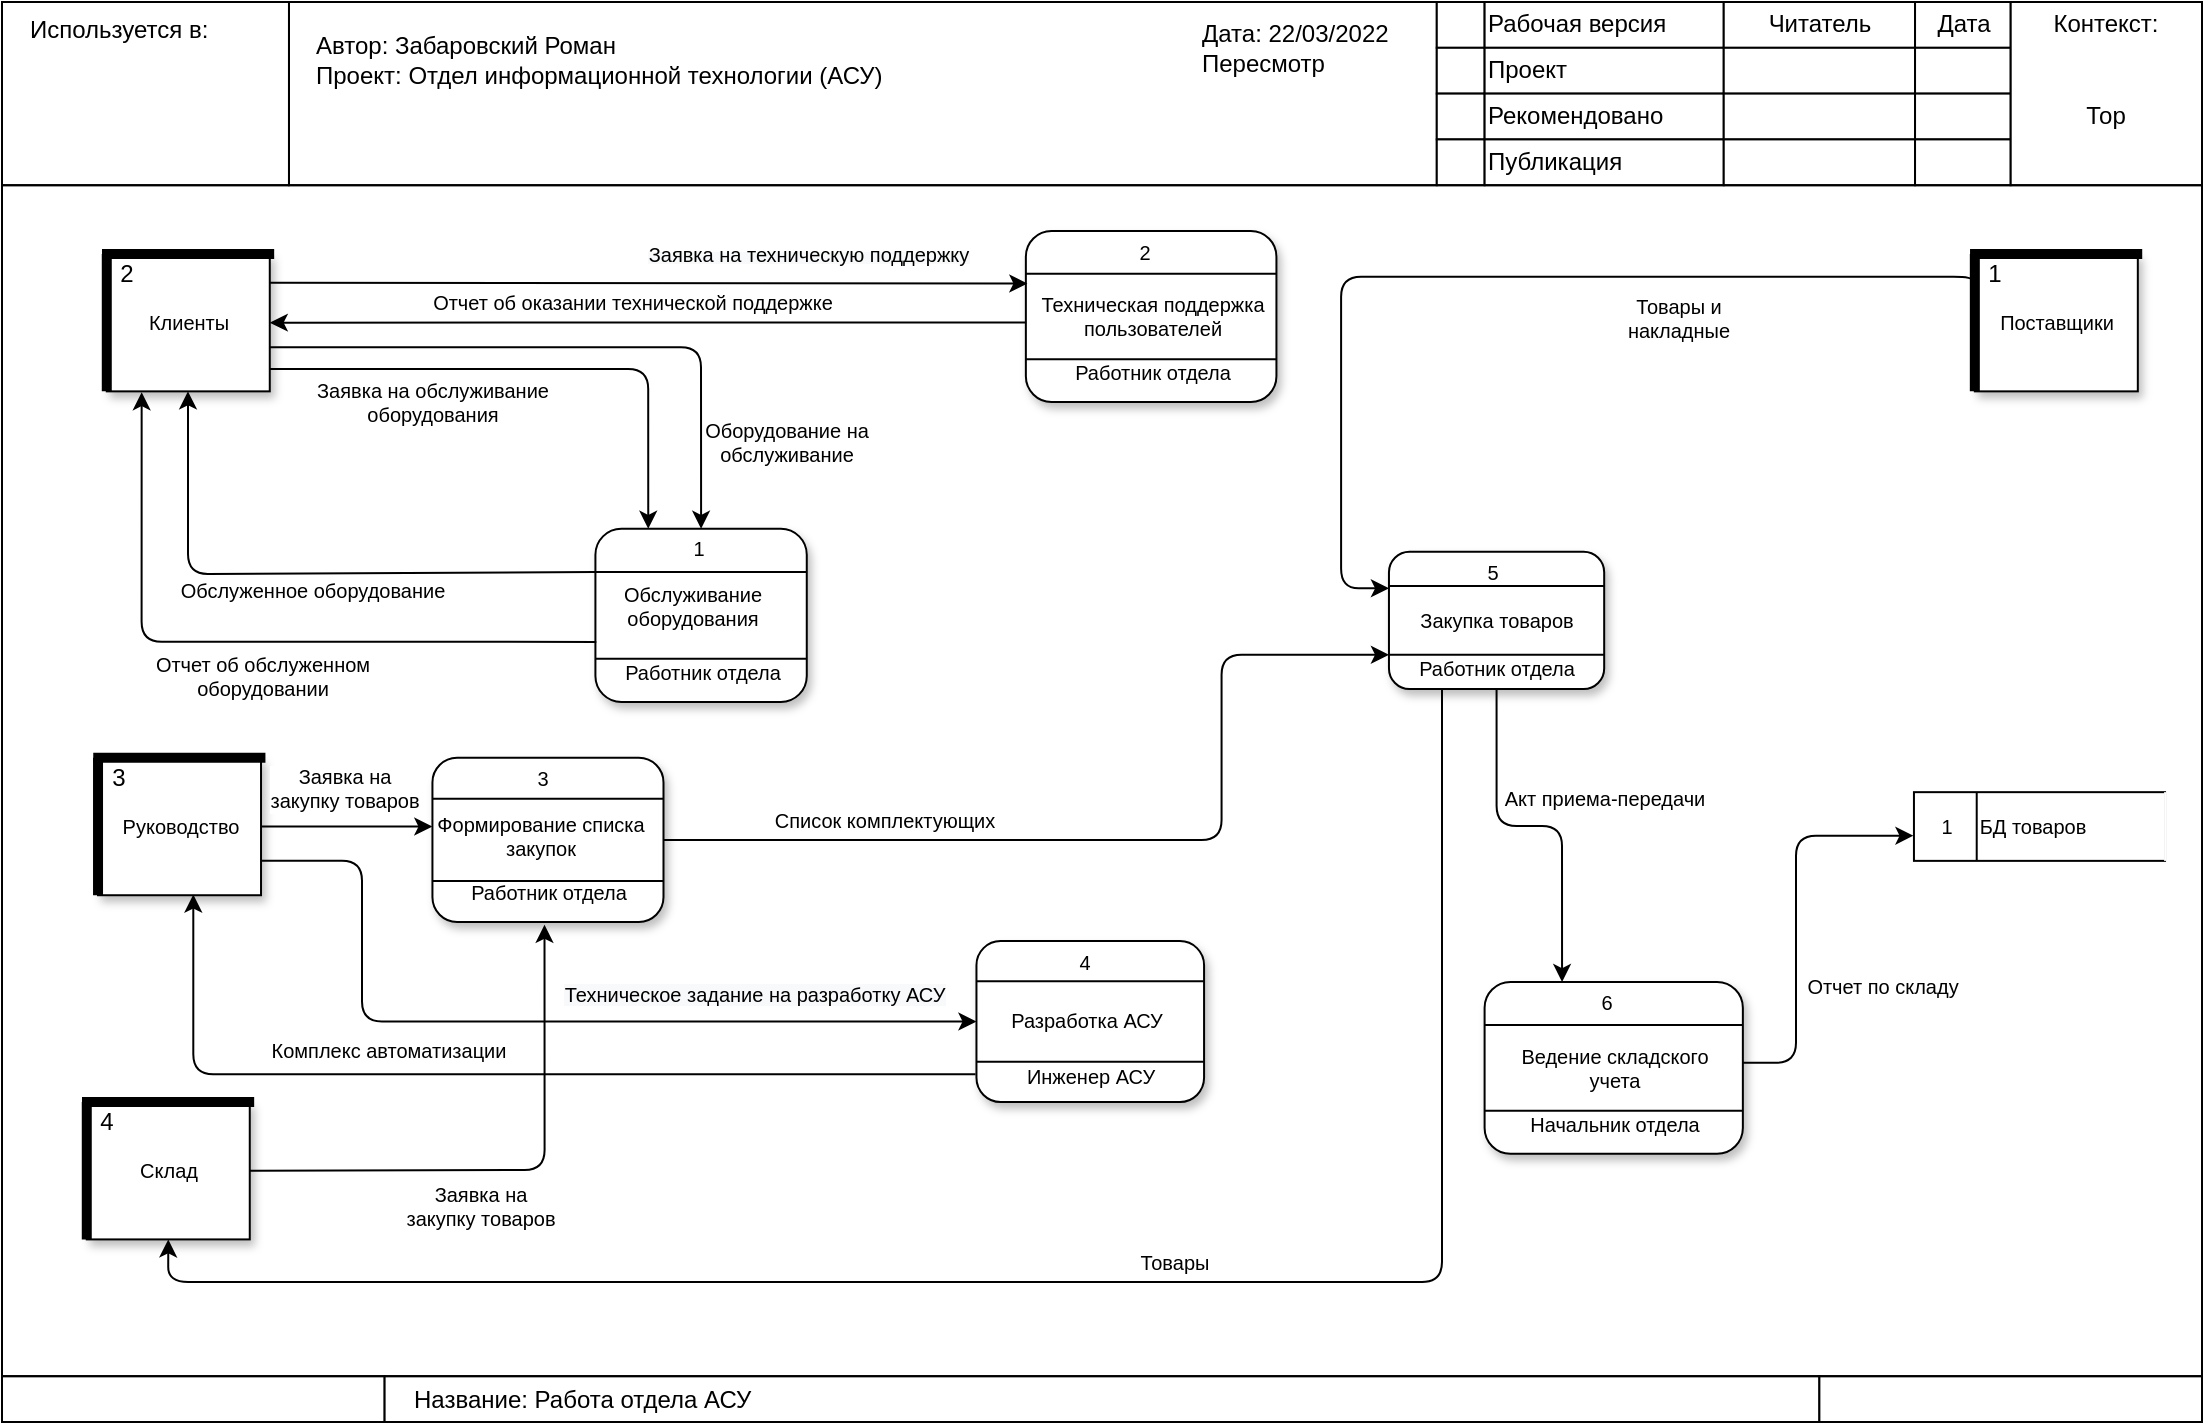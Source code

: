 <mxfile version="17.4.5" type="device"><diagram id="BOs2GqQZl_sqVwLC00vz" name="Page-1"><mxGraphModel dx="554" dy="3143" grid="1" gridSize="10" guides="1" tooltips="1" connect="1" arrows="1" fold="1" page="1" pageScale="1" pageWidth="827" pageHeight="1169" math="0" shadow="0"><root><mxCell id="0"/><mxCell id="1" parent="0"/><mxCell id="T3MYUWtlxLUquPb0oqAH-99" value="" style="group;" parent="1" vertex="1" connectable="0"><mxGeometry x="930" y="-2310" width="1100" height="710" as="geometry"/></mxCell><mxCell id="T3MYUWtlxLUquPb0oqAH-100" value="г" style="rounded=0;whiteSpace=wrap;html=1;labelBackgroundColor=none;fillColor=#ffffff;fontSize=11;align=center;strokeColor=none;" parent="T3MYUWtlxLUquPb0oqAH-99" vertex="1"><mxGeometry y="91.613" width="1100.0" height="595.484" as="geometry"/></mxCell><mxCell id="T3MYUWtlxLUquPb0oqAH-101" value="" style="rounded=0;whiteSpace=wrap;html=1;align=left;" parent="T3MYUWtlxLUquPb0oqAH-99" vertex="1"><mxGeometry x="143.478" width="573.913" height="91.613" as="geometry"/></mxCell><mxCell id="T3MYUWtlxLUquPb0oqAH-102" value="&lt;span style=&quot;font-family: &amp;#34;helvetica&amp;#34;&quot;&gt;Автор: Забаровский Роман&lt;/span&gt;&lt;br style=&quot;font-family: &amp;#34;helvetica&amp;#34;&quot;&gt;&lt;span style=&quot;font-family: &amp;#34;helvetica&amp;#34;&quot;&gt;Проект: Отдел информационной технологии (АСУ)&lt;/span&gt;" style="text;html=1;align=left;verticalAlign=middle;whiteSpace=wrap;rounded=0;labelBackgroundColor=#ffffff;" parent="T3MYUWtlxLUquPb0oqAH-99" vertex="1"><mxGeometry x="155.435" y="5.726" width="394.565" height="45.806" as="geometry"/></mxCell><mxCell id="T3MYUWtlxLUquPb0oqAH-103" value="" style="rounded=0;whiteSpace=wrap;html=1;strokeColor=#000000;align=left;" parent="T3MYUWtlxLUquPb0oqAH-99" vertex="1"><mxGeometry width="143.478" height="91.613" as="geometry"/></mxCell><mxCell id="T3MYUWtlxLUquPb0oqAH-104" value="&lt;span style=&quot;color: rgb(0, 0, 0); font-family: helvetica; font-size: 12px; font-style: normal; font-weight: 400; letter-spacing: normal; text-align: left; text-indent: 0px; text-transform: none; word-spacing: 0px; display: inline; float: none;&quot;&gt;Используется в:&lt;/span&gt;" style="text;whiteSpace=wrap;html=1;labelBackgroundColor=none;" parent="T3MYUWtlxLUquPb0oqAH-99" vertex="1"><mxGeometry x="11.957" width="119.565" height="34.355" as="geometry"/></mxCell><mxCell id="T3MYUWtlxLUquPb0oqAH-105" value="Дата: 22/03/2022&lt;br&gt;Пересмотр" style="text;html=1;strokeColor=none;fillColor=none;align=left;verticalAlign=middle;whiteSpace=wrap;rounded=0;" parent="T3MYUWtlxLUquPb0oqAH-99" vertex="1"><mxGeometry x="597.826" y="5.726" width="119.565" height="34.355" as="geometry"/></mxCell><mxCell id="T3MYUWtlxLUquPb0oqAH-106" value="" style="rounded=0;whiteSpace=wrap;html=1;strokeColor=#000000;fillColor=#ffffff;align=left;" parent="T3MYUWtlxLUquPb0oqAH-99" vertex="1"><mxGeometry x="717.391" width="23.913" height="22.903" as="geometry"/></mxCell><mxCell id="T3MYUWtlxLUquPb0oqAH-107" value="" style="rounded=0;whiteSpace=wrap;html=1;strokeColor=#000000;fillColor=#ffffff;align=left;" parent="T3MYUWtlxLUquPb0oqAH-99" vertex="1"><mxGeometry x="717.391" y="22.903" width="23.913" height="22.903" as="geometry"/></mxCell><mxCell id="T3MYUWtlxLUquPb0oqAH-108" value="" style="rounded=0;whiteSpace=wrap;html=1;strokeColor=#000000;fillColor=#ffffff;align=left;" parent="T3MYUWtlxLUquPb0oqAH-99" vertex="1"><mxGeometry x="717.391" y="45.806" width="23.913" height="22.903" as="geometry"/></mxCell><mxCell id="T3MYUWtlxLUquPb0oqAH-109" value="" style="rounded=0;whiteSpace=wrap;html=1;strokeColor=#000000;fillColor=#ffffff;align=left;" parent="T3MYUWtlxLUquPb0oqAH-99" vertex="1"><mxGeometry x="717.391" y="68.71" width="23.913" height="22.903" as="geometry"/></mxCell><mxCell id="T3MYUWtlxLUquPb0oqAH-110" value="Рабочая версия" style="rounded=0;whiteSpace=wrap;html=1;strokeColor=#000000;fillColor=#ffffff;align=left;" parent="T3MYUWtlxLUquPb0oqAH-99" vertex="1"><mxGeometry x="741.304" width="119.565" height="22.903" as="geometry"/></mxCell><mxCell id="T3MYUWtlxLUquPb0oqAH-111" value="Проект" style="rounded=0;whiteSpace=wrap;html=1;strokeColor=#000000;fillColor=#ffffff;align=left;" parent="T3MYUWtlxLUquPb0oqAH-99" vertex="1"><mxGeometry x="741.304" y="22.903" width="119.565" height="22.903" as="geometry"/></mxCell><mxCell id="T3MYUWtlxLUquPb0oqAH-112" value="Рекомендовано" style="rounded=0;whiteSpace=wrap;html=1;strokeColor=#000000;fillColor=#ffffff;align=left;" parent="T3MYUWtlxLUquPb0oqAH-99" vertex="1"><mxGeometry x="741.304" y="45.806" width="119.565" height="22.903" as="geometry"/></mxCell><mxCell id="T3MYUWtlxLUquPb0oqAH-113" value="Публикация" style="rounded=0;whiteSpace=wrap;html=1;strokeColor=#000000;fillColor=#ffffff;align=left;" parent="T3MYUWtlxLUquPb0oqAH-99" vertex="1"><mxGeometry x="741.304" y="68.71" width="119.565" height="22.903" as="geometry"/></mxCell><mxCell id="T3MYUWtlxLUquPb0oqAH-114" value="Читатель" style="rounded=0;whiteSpace=wrap;html=1;strokeColor=#000000;fillColor=#ffffff;align=center;" parent="T3MYUWtlxLUquPb0oqAH-99" vertex="1"><mxGeometry x="860.87" width="95.652" height="22.903" as="geometry"/></mxCell><mxCell id="T3MYUWtlxLUquPb0oqAH-115" value="" style="rounded=0;whiteSpace=wrap;html=1;strokeColor=#000000;fillColor=#ffffff;align=left;" parent="T3MYUWtlxLUquPb0oqAH-99" vertex="1"><mxGeometry x="860.87" y="22.903" width="95.652" height="22.903" as="geometry"/></mxCell><mxCell id="T3MYUWtlxLUquPb0oqAH-116" value="" style="rounded=0;whiteSpace=wrap;html=1;strokeColor=#000000;fillColor=#ffffff;align=left;" parent="T3MYUWtlxLUquPb0oqAH-99" vertex="1"><mxGeometry x="860.87" y="45.806" width="95.652" height="22.903" as="geometry"/></mxCell><mxCell id="T3MYUWtlxLUquPb0oqAH-117" value="" style="rounded=0;whiteSpace=wrap;html=1;strokeColor=#000000;fillColor=#ffffff;align=left;" parent="T3MYUWtlxLUquPb0oqAH-99" vertex="1"><mxGeometry x="860.87" y="68.71" width="95.652" height="22.903" as="geometry"/></mxCell><mxCell id="T3MYUWtlxLUquPb0oqAH-118" value="Дата" style="rounded=0;whiteSpace=wrap;html=1;strokeColor=#000000;fillColor=#ffffff;align=center;" parent="T3MYUWtlxLUquPb0oqAH-99" vertex="1"><mxGeometry x="956.522" width="47.826" height="22.903" as="geometry"/></mxCell><mxCell id="T3MYUWtlxLUquPb0oqAH-119" value="" style="rounded=0;whiteSpace=wrap;html=1;strokeColor=#000000;fillColor=#ffffff;align=left;" parent="T3MYUWtlxLUquPb0oqAH-99" vertex="1"><mxGeometry x="956.522" y="22.903" width="47.826" height="22.903" as="geometry"/></mxCell><mxCell id="T3MYUWtlxLUquPb0oqAH-120" value="" style="rounded=0;whiteSpace=wrap;html=1;strokeColor=#000000;fillColor=#ffffff;align=left;" parent="T3MYUWtlxLUquPb0oqAH-99" vertex="1"><mxGeometry x="956.522" y="45.806" width="47.826" height="22.903" as="geometry"/></mxCell><mxCell id="T3MYUWtlxLUquPb0oqAH-121" value="" style="rounded=0;whiteSpace=wrap;html=1;strokeColor=#000000;fillColor=#ffffff;align=left;" parent="T3MYUWtlxLUquPb0oqAH-99" vertex="1"><mxGeometry x="956.522" y="68.71" width="47.826" height="22.903" as="geometry"/></mxCell><mxCell id="T3MYUWtlxLUquPb0oqAH-122" value="" style="rounded=0;whiteSpace=wrap;html=1;strokeColor=#000000;fillColor=#ffffff;align=left;" parent="T3MYUWtlxLUquPb0oqAH-99" vertex="1"><mxGeometry x="1004.348" width="95.652" height="91.613" as="geometry"/></mxCell><mxCell id="T3MYUWtlxLUquPb0oqAH-123" value="Контекст:" style="text;html=1;strokeColor=none;fillColor=none;align=center;verticalAlign=middle;whiteSpace=wrap;rounded=0;" parent="T3MYUWtlxLUquPb0oqAH-99" vertex="1"><mxGeometry x="1004.348" width="95.652" height="22.903" as="geometry"/></mxCell><mxCell id="T3MYUWtlxLUquPb0oqAH-124" value="Тор" style="text;html=1;strokeColor=none;fillColor=none;align=center;verticalAlign=middle;whiteSpace=wrap;rounded=0;" parent="T3MYUWtlxLUquPb0oqAH-99" vertex="1"><mxGeometry x="1004.348" y="45.806" width="95.652" height="22.903" as="geometry"/></mxCell><mxCell id="T3MYUWtlxLUquPb0oqAH-125" value="" style="rounded=0;whiteSpace=wrap;html=1;strokeColor=#000000;fillColor=#ffffff;align=left;" parent="T3MYUWtlxLUquPb0oqAH-99" vertex="1"><mxGeometry y="687.097" width="191.304" height="22.903" as="geometry"/></mxCell><mxCell id="T3MYUWtlxLUquPb0oqAH-126" value="" style="rounded=0;whiteSpace=wrap;html=1;strokeColor=#000000;fillColor=#ffffff;align=left;" parent="T3MYUWtlxLUquPb0oqAH-99" vertex="1"><mxGeometry x="191.304" y="687.097" width="717.391" height="22.903" as="geometry"/></mxCell><mxCell id="T3MYUWtlxLUquPb0oqAH-127" value="" style="rounded=0;whiteSpace=wrap;html=1;strokeColor=#000000;fillColor=#ffffff;align=left;" parent="T3MYUWtlxLUquPb0oqAH-99" vertex="1"><mxGeometry x="908.696" y="687.097" width="191.304" height="22.903" as="geometry"/></mxCell><mxCell id="T3MYUWtlxLUquPb0oqAH-128" value="Название: Работа отдела АСУ" style="text;html=1;strokeColor=none;fillColor=none;align=left;verticalAlign=middle;whiteSpace=wrap;rounded=0;" parent="T3MYUWtlxLUquPb0oqAH-99" vertex="1"><mxGeometry x="203.859" y="687.097" width="692.283" height="22.903" as="geometry"/></mxCell><mxCell id="T3MYUWtlxLUquPb0oqAH-129" value="" style="rounded=0;whiteSpace=wrap;html=1;labelBackgroundColor=none;fontSize=11;align=center;fillColor=none;" parent="T3MYUWtlxLUquPb0oqAH-99" vertex="1"><mxGeometry y="91.613" width="1100.0" height="595.484" as="geometry"/></mxCell><mxCell id="T3MYUWtlxLUquPb0oqAH-142" value="" style="group" parent="T3MYUWtlxLUquPb0oqAH-99" vertex="1" connectable="0"><mxGeometry x="45.626" y="377.903" width="86.087" height="68.71" as="geometry"/></mxCell><mxCell id="T3MYUWtlxLUquPb0oqAH-143" value="" style="rounded=0;whiteSpace=wrap;html=1;shadow=1;glass=0;sketch=0;gradientColor=none;" parent="T3MYUWtlxLUquPb0oqAH-142" vertex="1"><mxGeometry x="2.391" width="81.496" height="68.71" as="geometry"/></mxCell><mxCell id="T3MYUWtlxLUquPb0oqAH-144" value="" style="endArrow=none;html=1;rounded=1;strokeWidth=5;jumpStyle=line;" parent="T3MYUWtlxLUquPb0oqAH-142" edge="1"><mxGeometry width="50" height="50" relative="1" as="geometry"><mxPoint as="sourcePoint"/><mxPoint x="86.087" as="targetPoint"/></mxGeometry></mxCell><mxCell id="T3MYUWtlxLUquPb0oqAH-145" value="" style="endArrow=none;html=1;rounded=1;strokeWidth=5;entryX=0;entryY=1;entryDx=0;entryDy=0;" parent="T3MYUWtlxLUquPb0oqAH-142" target="T3MYUWtlxLUquPb0oqAH-143" edge="1"><mxGeometry width="50" height="50" relative="1" as="geometry"><mxPoint x="2.391" as="sourcePoint"/><mxPoint x="2.391" y="57.258" as="targetPoint"/></mxGeometry></mxCell><mxCell id="T3MYUWtlxLUquPb0oqAH-146" value="3" style="text;html=1;align=center;verticalAlign=middle;resizable=0;points=[];autosize=1;strokeColor=none;fillColor=none;" parent="T3MYUWtlxLUquPb0oqAH-142" vertex="1"><mxGeometry x="2.391" width="20" height="20" as="geometry"/></mxCell><mxCell id="T3MYUWtlxLUquPb0oqAH-147" value="&lt;font style=&quot;font-size: 10px&quot;&gt;Руководство&lt;/font&gt;" style="text;html=1;align=center;verticalAlign=middle;resizable=0;points=[];autosize=1;strokeColor=none;fillColor=none;fontSize=9;" parent="T3MYUWtlxLUquPb0oqAH-142" vertex="1"><mxGeometry x="8.14" y="24.353" width="70" height="20" as="geometry"/></mxCell><mxCell id="T3MYUWtlxLUquPb0oqAH-148" value="" style="group" parent="T3MYUWtlxLUquPb0oqAH-99" vertex="1" connectable="0"><mxGeometry x="39.996" y="549.996" width="86.087" height="68.71" as="geometry"/></mxCell><mxCell id="T3MYUWtlxLUquPb0oqAH-149" value="" style="rounded=0;whiteSpace=wrap;html=1;shadow=1;glass=0;sketch=0;gradientColor=none;" parent="T3MYUWtlxLUquPb0oqAH-148" vertex="1"><mxGeometry x="2.391" width="81.496" height="68.71" as="geometry"/></mxCell><mxCell id="T3MYUWtlxLUquPb0oqAH-150" value="" style="endArrow=none;html=1;rounded=1;strokeWidth=5;jumpStyle=line;" parent="T3MYUWtlxLUquPb0oqAH-148" edge="1"><mxGeometry width="50" height="50" relative="1" as="geometry"><mxPoint as="sourcePoint"/><mxPoint x="86.087" as="targetPoint"/></mxGeometry></mxCell><mxCell id="T3MYUWtlxLUquPb0oqAH-151" value="" style="endArrow=none;html=1;rounded=1;strokeWidth=5;entryX=0;entryY=1;entryDx=0;entryDy=0;" parent="T3MYUWtlxLUquPb0oqAH-148" target="T3MYUWtlxLUquPb0oqAH-149" edge="1"><mxGeometry width="50" height="50" relative="1" as="geometry"><mxPoint x="2.391" as="sourcePoint"/><mxPoint x="2.391" y="57.258" as="targetPoint"/></mxGeometry></mxCell><mxCell id="T3MYUWtlxLUquPb0oqAH-152" value="4" style="text;html=1;align=center;verticalAlign=middle;resizable=0;points=[];autosize=1;strokeColor=none;fillColor=none;" parent="T3MYUWtlxLUquPb0oqAH-148" vertex="1"><mxGeometry x="2.391" width="20" height="20" as="geometry"/></mxCell><mxCell id="T3MYUWtlxLUquPb0oqAH-153" value="&lt;font style=&quot;font-size: 10px&quot;&gt;Склад&lt;/font&gt;" style="text;html=1;align=center;verticalAlign=middle;resizable=0;points=[];autosize=1;strokeColor=none;fillColor=none;fontSize=9;" parent="T3MYUWtlxLUquPb0oqAH-148" vertex="1"><mxGeometry x="23.135" y="24.353" width="40" height="20" as="geometry"/></mxCell><mxCell id="T3MYUWtlxLUquPb0oqAH-161" value="" style="group" parent="T3MYUWtlxLUquPb0oqAH-99" vertex="1" connectable="0"><mxGeometry x="511.93" y="114.52" width="128.07" height="85.48" as="geometry"/></mxCell><mxCell id="T3MYUWtlxLUquPb0oqAH-162" value="" style="rounded=1;whiteSpace=wrap;html=1;shadow=1;glass=0;sketch=0;fontSize=9;gradientColor=none;fillColor=default;" parent="T3MYUWtlxLUquPb0oqAH-161" vertex="1"><mxGeometry width="125.286" height="85.48" as="geometry"/></mxCell><mxCell id="T3MYUWtlxLUquPb0oqAH-163" value="" style="endArrow=none;html=1;rounded=1;fontSize=9;strokeWidth=1;jumpStyle=line;exitX=0;exitY=0.25;exitDx=0;exitDy=0;entryX=1;entryY=0.25;entryDx=0;entryDy=0;" parent="T3MYUWtlxLUquPb0oqAH-161" source="T3MYUWtlxLUquPb0oqAH-162" target="T3MYUWtlxLUquPb0oqAH-162" edge="1"><mxGeometry width="50" height="50" relative="1" as="geometry"><mxPoint x="111.365" y="56.987" as="sourcePoint"/><mxPoint x="180.968" y="-14.247" as="targetPoint"/></mxGeometry></mxCell><mxCell id="T3MYUWtlxLUquPb0oqAH-164" value="" style="endArrow=none;html=1;rounded=1;fontSize=9;strokeWidth=1;jumpStyle=line;exitX=0;exitY=0.75;exitDx=0;exitDy=0;entryX=1;entryY=0.75;entryDx=0;entryDy=0;" parent="T3MYUWtlxLUquPb0oqAH-161" source="T3MYUWtlxLUquPb0oqAH-162" target="T3MYUWtlxLUquPb0oqAH-162" edge="1"><mxGeometry width="50" height="50" relative="1" as="geometry"><mxPoint x="13.921" y="35.617" as="sourcePoint"/><mxPoint x="139.207" y="35.617" as="targetPoint"/></mxGeometry></mxCell><mxCell id="T3MYUWtlxLUquPb0oqAH-165" value="&lt;font style=&quot;font-size: 10px&quot;&gt;2&lt;/font&gt;" style="text;html=1;align=center;verticalAlign=middle;resizable=0;points=[];autosize=1;strokeColor=none;fillColor=none;fontSize=9;rounded=0;sketch=0;shadow=0;" parent="T3MYUWtlxLUquPb0oqAH-161" vertex="1"><mxGeometry x="48.722" width="20" height="20" as="geometry"/></mxCell><mxCell id="T3MYUWtlxLUquPb0oqAH-166" value="&lt;font style=&quot;font-size: 10px&quot;&gt;Техническая поддержка&lt;br&gt;пользователей&lt;/font&gt;" style="text;html=1;align=center;verticalAlign=middle;resizable=0;points=[];autosize=1;strokeColor=none;fillColor=none;fontSize=7;" parent="T3MYUWtlxLUquPb0oqAH-161" vertex="1"><mxGeometry x="-2.355" y="32.743" width="130" height="20" as="geometry"/></mxCell><mxCell id="T3MYUWtlxLUquPb0oqAH-167" value="&lt;font style=&quot;font-size: 10px&quot;&gt;Работник отдела&lt;/font&gt;" style="text;html=1;align=center;verticalAlign=middle;resizable=0;points=[];autosize=1;strokeColor=none;fillColor=none;fontSize=7;" parent="T3MYUWtlxLUquPb0oqAH-161" vertex="1"><mxGeometry x="17.647" y="65.48" width="90" height="10" as="geometry"/></mxCell><mxCell id="T3MYUWtlxLUquPb0oqAH-188" value="" style="edgeStyle=orthogonalEdgeStyle;rounded=1;jumpStyle=line;orthogonalLoop=1;jettySize=auto;html=1;fontSize=6;strokeColor=#000000;strokeWidth=1;entryX=0.5;entryY=0;entryDx=0;entryDy=0;exitX=0.998;exitY=0.679;exitDx=0;exitDy=0;exitPerimeter=0;" parent="T3MYUWtlxLUquPb0oqAH-99" source="T3MYUWtlxLUquPb0oqAH-137" target="T3MYUWtlxLUquPb0oqAH-155" edge="1"><mxGeometry relative="1" as="geometry"><Array as="points"><mxPoint x="350" y="173"/></Array></mxGeometry></mxCell><mxCell id="T3MYUWtlxLUquPb0oqAH-189" value="&lt;font style=&quot;font-size: 10px&quot;&gt;Заявка на обслуживание&lt;br&gt;оборудования&lt;/font&gt;" style="edgeLabel;html=1;align=center;verticalAlign=middle;resizable=0;points=[];fontSize=6;" parent="T3MYUWtlxLUquPb0oqAH-188" vertex="1" connectable="0"><mxGeometry x="-0.202" y="1" relative="1" as="geometry"><mxPoint x="-41" y="28" as="offset"/></mxGeometry></mxCell><mxCell id="T3MYUWtlxLUquPb0oqAH-190" value="" style="edgeStyle=orthogonalEdgeStyle;rounded=1;jumpStyle=line;orthogonalLoop=1;jettySize=auto;html=1;fontSize=6;strokeColor=#000000;strokeWidth=1;entryX=0.055;entryY=0.265;entryDx=0;entryDy=0;exitX=1;exitY=0.5;exitDx=0;exitDy=0;entryPerimeter=0;" parent="T3MYUWtlxLUquPb0oqAH-99" source="T3MYUWtlxLUquPb0oqAH-143" target="T3MYUWtlxLUquPb0oqAH-339" edge="1"><mxGeometry relative="1" as="geometry"><mxPoint x="165.0" y="343.548" as="targetPoint"/><Array as="points"/></mxGeometry></mxCell><mxCell id="T3MYUWtlxLUquPb0oqAH-191" value="&lt;font style=&quot;font-size: 10px&quot;&gt;Заявка на &lt;br&gt;закупку товаров&lt;/font&gt;" style="edgeLabel;html=1;align=center;verticalAlign=middle;resizable=0;points=[];fontSize=6;" parent="T3MYUWtlxLUquPb0oqAH-190" vertex="1" connectable="0"><mxGeometry x="0.302" y="-2" relative="1" as="geometry"><mxPoint x="-15" y="-22" as="offset"/></mxGeometry></mxCell><mxCell id="T3MYUWtlxLUquPb0oqAH-192" value="" style="edgeStyle=orthogonalEdgeStyle;rounded=1;jumpStyle=line;orthogonalLoop=1;jettySize=auto;html=1;fontSize=6;strokeColor=#000000;strokeWidth=1;exitX=1;exitY=0.5;exitDx=0;exitDy=0;entryX=0.485;entryY=1.017;entryDx=0;entryDy=0;entryPerimeter=0;" parent="T3MYUWtlxLUquPb0oqAH-99" source="T3MYUWtlxLUquPb0oqAH-149" target="T3MYUWtlxLUquPb0oqAH-335" edge="1"><mxGeometry relative="1" as="geometry"><mxPoint x="346.739" y="606.935" as="targetPoint"/><Array as="points"><mxPoint x="260" y="584"/><mxPoint x="271" y="584"/></Array></mxGeometry></mxCell><mxCell id="T3MYUWtlxLUquPb0oqAH-193" value="&lt;font style=&quot;font-size: 10px&quot;&gt;Заявка на &lt;br&gt;закупку товаров&lt;/font&gt;" style="edgeLabel;html=1;align=center;verticalAlign=middle;resizable=0;points=[];fontSize=6;" parent="T3MYUWtlxLUquPb0oqAH-192" vertex="1" connectable="0"><mxGeometry x="-0.41" relative="1" as="geometry"><mxPoint x="35" y="17" as="offset"/></mxGeometry></mxCell><mxCell id="T3MYUWtlxLUquPb0oqAH-194" style="edgeStyle=orthogonalEdgeStyle;rounded=1;jumpStyle=line;orthogonalLoop=1;jettySize=auto;html=1;fontSize=6;strokeColor=#000000;strokeWidth=1;exitX=1.002;exitY=0.209;exitDx=0;exitDy=0;exitPerimeter=0;entryX=0.006;entryY=0.307;entryDx=0;entryDy=0;entryPerimeter=0;" parent="T3MYUWtlxLUquPb0oqAH-99" source="T3MYUWtlxLUquPb0oqAH-137" target="T3MYUWtlxLUquPb0oqAH-162" edge="1"><mxGeometry relative="1" as="geometry"><Array as="points"><mxPoint x="136" y="140"/></Array><mxPoint x="188.913" y="137.419" as="sourcePoint"/><mxPoint x="510.543" y="137.419" as="targetPoint"/></mxGeometry></mxCell><mxCell id="T3MYUWtlxLUquPb0oqAH-195" value="&lt;span style=&quot;text-align: left ; background-color: rgb(248 , 249 , 250)&quot;&gt;&lt;font style=&quot;font-size: 10px&quot;&gt;Заявка на техническую поддержку&lt;/font&gt;&lt;/span&gt;" style="edgeLabel;html=1;align=center;verticalAlign=middle;resizable=0;points=[];fontSize=6;" parent="T3MYUWtlxLUquPb0oqAH-194" vertex="1" connectable="0"><mxGeometry x="0.088" relative="1" as="geometry"><mxPoint x="63" y="-15" as="offset"/></mxGeometry></mxCell><mxCell id="T3MYUWtlxLUquPb0oqAH-198" style="edgeStyle=orthogonalEdgeStyle;rounded=1;jumpStyle=line;orthogonalLoop=1;jettySize=auto;html=1;fontSize=6;strokeColor=#000000;strokeWidth=1;exitX=-0.036;exitY=0.786;exitDx=0;exitDy=0;exitPerimeter=0;" parent="T3MYUWtlxLUquPb0oqAH-99" source="T3MYUWtlxLUquPb0oqAH-134" edge="1"><mxGeometry relative="1" as="geometry"><mxPoint x="693.478" y="293.161" as="targetPoint"/><Array as="points"><mxPoint x="985.217" y="137.419"/><mxPoint x="669.565" y="137.419"/><mxPoint x="669.565" y="293.161"/></Array></mxGeometry></mxCell><mxCell id="T3MYUWtlxLUquPb0oqAH-199" value="&lt;font style=&quot;font-size: 10px&quot;&gt;Товары и&lt;br&gt;накладные&lt;/font&gt;" style="edgeLabel;html=1;align=center;verticalAlign=middle;resizable=0;points=[];fontSize=6;" parent="T3MYUWtlxLUquPb0oqAH-198" vertex="1" connectable="0"><mxGeometry x="-0.257" relative="1" as="geometry"><mxPoint x="34" y="20" as="offset"/></mxGeometry></mxCell><mxCell id="T3MYUWtlxLUquPb0oqAH-200" value="" style="edgeStyle=orthogonalEdgeStyle;rounded=1;jumpStyle=line;orthogonalLoop=1;jettySize=auto;html=1;fontSize=6;strokeColor=#000000;strokeWidth=1;exitX=0.5;exitY=1;exitDx=0;exitDy=0;entryX=0.3;entryY=0;entryDx=0;entryDy=0;entryPerimeter=0;" parent="T3MYUWtlxLUquPb0oqAH-99" source="T3MYUWtlxLUquPb0oqAH-169" edge="1" target="T3MYUWtlxLUquPb0oqAH-176"><mxGeometry relative="1" as="geometry"><mxPoint x="765.217" y="412.258" as="targetPoint"/><Array as="points"><mxPoint x="747" y="412"/><mxPoint x="780" y="412"/></Array></mxGeometry></mxCell><mxCell id="T3MYUWtlxLUquPb0oqAH-362" value="&lt;font style=&quot;font-size: 10px&quot;&gt;Акт приема-передачи&lt;/font&gt;" style="edgeLabel;html=1;align=center;verticalAlign=middle;resizable=0;points=[];fontSize=6;" parent="T3MYUWtlxLUquPb0oqAH-200" vertex="1" connectable="0"><mxGeometry x="0.474" relative="1" as="geometry"><mxPoint x="21" y="-45" as="offset"/></mxGeometry></mxCell><mxCell id="T3MYUWtlxLUquPb0oqAH-202" value="" style="edgeStyle=orthogonalEdgeStyle;rounded=1;jumpStyle=line;orthogonalLoop=1;jettySize=auto;html=1;fontSize=6;strokeColor=#000000;strokeWidth=1;entryX=-0.002;entryY=0.634;entryDx=0;entryDy=0;exitX=0.994;exitY=0.47;exitDx=0;exitDy=0;entryPerimeter=0;exitPerimeter=0;" parent="T3MYUWtlxLUquPb0oqAH-99" source="T3MYUWtlxLUquPb0oqAH-176" target="T3MYUWtlxLUquPb0oqAH-183" edge="1"><mxGeometry relative="1" as="geometry"><Array as="points"><mxPoint x="897" y="530"/><mxPoint x="897" y="417"/></Array></mxGeometry></mxCell><mxCell id="T3MYUWtlxLUquPb0oqAH-203" value="&lt;font style=&quot;font-size: 10px&quot;&gt;Отчет по складу&lt;/font&gt;" style="edgeLabel;html=1;align=center;verticalAlign=middle;resizable=0;points=[];fontSize=6;" parent="T3MYUWtlxLUquPb0oqAH-202" vertex="1" connectable="0"><mxGeometry x="-0.263" y="-1" relative="1" as="geometry"><mxPoint x="42" y="8" as="offset"/></mxGeometry></mxCell><mxCell id="T3MYUWtlxLUquPb0oqAH-204" style="edgeStyle=orthogonalEdgeStyle;rounded=1;jumpStyle=line;orthogonalLoop=1;jettySize=auto;html=1;entryX=0.25;entryY=0;entryDx=0;entryDy=0;fontSize=6;strokeColor=#000000;strokeWidth=1;exitX=1;exitY=0.838;exitDx=0;exitDy=0;exitPerimeter=0;" parent="T3MYUWtlxLUquPb0oqAH-99" source="T3MYUWtlxLUquPb0oqAH-137" target="T3MYUWtlxLUquPb0oqAH-155" edge="1"><mxGeometry relative="1" as="geometry"><Array as="points"><mxPoint x="324.022" y="183.226"/></Array></mxGeometry></mxCell><mxCell id="T3MYUWtlxLUquPb0oqAH-205" value="&lt;font style=&quot;font-size: 10px&quot;&gt;Оборудование на&lt;br&gt;обслуживание&lt;/font&gt;" style="edgeLabel;html=1;align=center;verticalAlign=middle;resizable=0;points=[];fontSize=6;" parent="T3MYUWtlxLUquPb0oqAH-204" vertex="1" connectable="0"><mxGeometry x="0.514" relative="1" as="geometry"><mxPoint x="69" y="22" as="offset"/></mxGeometry></mxCell><mxCell id="T3MYUWtlxLUquPb0oqAH-210" style="edgeStyle=orthogonalEdgeStyle;rounded=1;jumpStyle=line;orthogonalLoop=1;jettySize=auto;html=1;entryX=0.5;entryY=1;entryDx=0;entryDy=0;fontSize=6;strokeColor=#000000;strokeWidth=1;" parent="T3MYUWtlxLUquPb0oqAH-99" source="T3MYUWtlxLUquPb0oqAH-169" target="T3MYUWtlxLUquPb0oqAH-149" edge="1"><mxGeometry relative="1" as="geometry"><Array as="points"><mxPoint x="720" y="640"/><mxPoint x="83" y="640"/></Array></mxGeometry></mxCell><mxCell id="T3MYUWtlxLUquPb0oqAH-211" value="&lt;font style=&quot;font-size: 10px&quot;&gt;Товары&lt;/font&gt;" style="edgeLabel;html=1;align=center;verticalAlign=middle;resizable=0;points=[];fontSize=6;" parent="T3MYUWtlxLUquPb0oqAH-210" vertex="1" connectable="0"><mxGeometry x="0.004" relative="1" as="geometry"><mxPoint x="48" y="-10" as="offset"/></mxGeometry></mxCell><mxCell id="T3MYUWtlxLUquPb0oqAH-206" style="edgeStyle=orthogonalEdgeStyle;rounded=1;jumpStyle=line;orthogonalLoop=1;jettySize=auto;html=1;entryX=1;entryY=0.5;entryDx=0;entryDy=0;fontSize=6;strokeColor=#000000;strokeWidth=1;exitX=0.001;exitY=0.535;exitDx=0;exitDy=0;exitPerimeter=0;" parent="T3MYUWtlxLUquPb0oqAH-99" source="T3MYUWtlxLUquPb0oqAH-162" target="T3MYUWtlxLUquPb0oqAH-137" edge="1"><mxGeometry relative="1" as="geometry"><Array as="points"/><mxPoint x="510" y="160" as="sourcePoint"/><mxPoint x="201.659" y="137.419" as="targetPoint"/></mxGeometry></mxCell><mxCell id="T3MYUWtlxLUquPb0oqAH-207" value="&lt;font style=&quot;font-size: 10px&quot;&gt;Отчет об оказании технической поддержке&lt;/font&gt;" style="edgeLabel;html=1;align=center;verticalAlign=middle;resizable=0;points=[];fontSize=6;" parent="T3MYUWtlxLUquPb0oqAH-206" vertex="1" connectable="0"><mxGeometry x="0.188" y="-3" relative="1" as="geometry"><mxPoint x="27" y="-8" as="offset"/></mxGeometry></mxCell><mxCell id="T3MYUWtlxLUquPb0oqAH-154" value="" style="group" parent="T3MYUWtlxLUquPb0oqAH-99" vertex="1" connectable="0"><mxGeometry x="296.71" y="263.39" width="123.29" height="86.61" as="geometry"/></mxCell><mxCell id="T3MYUWtlxLUquPb0oqAH-155" value="" style="rounded=1;whiteSpace=wrap;html=1;shadow=1;glass=0;sketch=0;fontSize=9;gradientColor=none;fillColor=default;" parent="T3MYUWtlxLUquPb0oqAH-154" vertex="1"><mxGeometry width="105.677" height="86.61" as="geometry"/></mxCell><mxCell id="T3MYUWtlxLUquPb0oqAH-156" value="" style="endArrow=none;html=1;rounded=1;fontSize=9;strokeWidth=1;jumpStyle=line;exitX=0;exitY=0.25;exitDx=0;exitDy=0;entryX=1;entryY=0.25;entryDx=0;entryDy=0;" parent="T3MYUWtlxLUquPb0oqAH-154" source="T3MYUWtlxLUquPb0oqAH-155" target="T3MYUWtlxLUquPb0oqAH-155" edge="1"><mxGeometry width="50" height="50" relative="1" as="geometry"><mxPoint x="93.935" y="57.74" as="sourcePoint"/><mxPoint x="152.645" y="-14.435" as="targetPoint"/></mxGeometry></mxCell><mxCell id="T3MYUWtlxLUquPb0oqAH-157" value="" style="endArrow=none;html=1;rounded=1;fontSize=9;strokeWidth=1;jumpStyle=line;exitX=0;exitY=0.75;exitDx=0;exitDy=0;entryX=1;entryY=0.75;entryDx=0;entryDy=0;" parent="T3MYUWtlxLUquPb0oqAH-154" source="T3MYUWtlxLUquPb0oqAH-155" target="T3MYUWtlxLUquPb0oqAH-155" edge="1"><mxGeometry width="50" height="50" relative="1" as="geometry"><mxPoint x="11.742" y="36.087" as="sourcePoint"/><mxPoint x="117.419" y="36.087" as="targetPoint"/></mxGeometry></mxCell><mxCell id="T3MYUWtlxLUquPb0oqAH-158" value="&lt;font style=&quot;font-size: 10px&quot;&gt;1&lt;/font&gt;" style="text;html=1;align=center;verticalAlign=middle;resizable=0;points=[];autosize=1;strokeColor=none;fillColor=none;fontSize=9;rounded=0;sketch=0;shadow=0;" parent="T3MYUWtlxLUquPb0oqAH-154" vertex="1"><mxGeometry x="41.097" width="20" height="20" as="geometry"/></mxCell><mxCell id="T3MYUWtlxLUquPb0oqAH-159" value="&lt;font style=&quot;font-size: 10px&quot;&gt;Обслуживание&lt;br&gt;оборудования&lt;/font&gt;" style="text;html=1;align=center;verticalAlign=middle;resizable=0;points=[];autosize=1;strokeColor=none;fillColor=none;fontSize=7;" parent="T3MYUWtlxLUquPb0oqAH-154" vertex="1"><mxGeometry x="7.792" y="28.87" width="80" height="20" as="geometry"/></mxCell><mxCell id="T3MYUWtlxLUquPb0oqAH-160" value="&lt;font style=&quot;font-size: 10px&quot;&gt;Работник отдела&lt;/font&gt;" style="text;html=1;align=center;verticalAlign=middle;resizable=0;points=[];autosize=1;strokeColor=none;fillColor=none;fontSize=7;" parent="T3MYUWtlxLUquPb0oqAH-154" vertex="1"><mxGeometry x="7.842" y="66.608" width="90" height="10" as="geometry"/></mxCell><mxCell id="T3MYUWtlxLUquPb0oqAH-333" value="" style="rounded=0;whiteSpace=wrap;html=1;fontSize=10;strokeColor=none;shadow=0;glass=0;container=0;" parent="T3MYUWtlxLUquPb0oqAH-99" vertex="1"><mxGeometry x="542.826" y="383.629" width="19.13" height="17.177" as="geometry"/></mxCell><mxCell id="T3MYUWtlxLUquPb0oqAH-334" value="" style="group" parent="T3MYUWtlxLUquPb0oqAH-99" vertex="1" connectable="0"><mxGeometry x="215.22" y="377.9" width="134.78" height="82.1" as="geometry"/></mxCell><mxCell id="T3MYUWtlxLUquPb0oqAH-335" value="" style="rounded=1;whiteSpace=wrap;html=1;shadow=1;glass=0;sketch=0;fontSize=9;gradientColor=none;fillColor=default;" parent="T3MYUWtlxLUquPb0oqAH-334" vertex="1"><mxGeometry width="115.526" height="82.1" as="geometry"/></mxCell><mxCell id="T3MYUWtlxLUquPb0oqAH-336" value="" style="endArrow=none;html=1;rounded=1;fontSize=9;strokeWidth=1;jumpStyle=line;exitX=0;exitY=0.25;exitDx=0;exitDy=0;entryX=1;entryY=0.25;entryDx=0;entryDy=0;" parent="T3MYUWtlxLUquPb0oqAH-334" source="T3MYUWtlxLUquPb0oqAH-335" target="T3MYUWtlxLUquPb0oqAH-335" edge="1"><mxGeometry width="50" height="50" relative="1" as="geometry"><mxPoint x="102.69" y="54.733" as="sourcePoint"/><mxPoint x="166.87" y="-13.683" as="targetPoint"/></mxGeometry></mxCell><mxCell id="T3MYUWtlxLUquPb0oqAH-337" value="" style="endArrow=none;html=1;rounded=1;fontSize=9;strokeWidth=1;jumpStyle=line;exitX=0;exitY=0.75;exitDx=0;exitDy=0;entryX=1;entryY=0.75;entryDx=0;entryDy=0;" parent="T3MYUWtlxLUquPb0oqAH-334" source="T3MYUWtlxLUquPb0oqAH-335" target="T3MYUWtlxLUquPb0oqAH-335" edge="1"><mxGeometry width="50" height="50" relative="1" as="geometry"><mxPoint x="12.836" y="34.208" as="sourcePoint"/><mxPoint x="128.362" y="34.208" as="targetPoint"/></mxGeometry></mxCell><mxCell id="T3MYUWtlxLUquPb0oqAH-338" value="&lt;font style=&quot;font-size: 10px&quot;&gt;3&lt;/font&gt;" style="text;html=1;align=center;verticalAlign=middle;resizable=0;points=[];autosize=1;strokeColor=none;fillColor=none;fontSize=9;rounded=0;sketch=0;shadow=0;" parent="T3MYUWtlxLUquPb0oqAH-334" vertex="1"><mxGeometry x="44.927" width="20" height="20" as="geometry"/></mxCell><mxCell id="T3MYUWtlxLUquPb0oqAH-339" value="&lt;font style=&quot;font-size: 10px&quot;&gt;Формирование списка&lt;br&gt;закупок&lt;/font&gt;" style="text;html=1;align=center;verticalAlign=middle;resizable=0;points=[];autosize=1;strokeColor=none;fillColor=none;fontSize=7;" parent="T3MYUWtlxLUquPb0oqAH-334" vertex="1"><mxGeometry x="-6.656" y="29.099" width="120" height="20" as="geometry"/></mxCell><mxCell id="T3MYUWtlxLUquPb0oqAH-340" value="&lt;font style=&quot;font-size: 10px&quot;&gt;Работник отдела&lt;/font&gt;" style="text;html=1;align=center;verticalAlign=middle;resizable=0;points=[];autosize=1;strokeColor=none;fillColor=none;fontSize=7;" parent="T3MYUWtlxLUquPb0oqAH-334" vertex="1"><mxGeometry x="12.763" y="62.095" width="90" height="10" as="geometry"/></mxCell><mxCell id="T3MYUWtlxLUquPb0oqAH-342" style="edgeStyle=orthogonalEdgeStyle;rounded=1;jumpStyle=line;orthogonalLoop=1;jettySize=auto;html=1;fontSize=6;strokeColor=#000000;strokeWidth=1;entryX=0.214;entryY=1.006;entryDx=0;entryDy=0;exitX=0.004;exitY=0.653;exitDx=0;exitDy=0;entryPerimeter=0;exitPerimeter=0;" parent="T3MYUWtlxLUquPb0oqAH-99" source="T3MYUWtlxLUquPb0oqAH-155" target="T3MYUWtlxLUquPb0oqAH-137" edge="1"><mxGeometry relative="1" as="geometry"><Array as="points"><mxPoint x="70" y="320"/></Array><mxPoint x="257.065" y="320.611" as="sourcePoint"/><mxPoint x="149.457" y="206.095" as="targetPoint"/></mxGeometry></mxCell><mxCell id="T3MYUWtlxLUquPb0oqAH-343" value="&lt;font style=&quot;font-size: 10px&quot;&gt;Отчет об обслуженном&lt;br&gt;оборудовании&lt;/font&gt;" style="edgeLabel;html=1;align=center;verticalAlign=middle;resizable=0;points=[];fontSize=6;" parent="T3MYUWtlxLUquPb0oqAH-342" vertex="1" connectable="0"><mxGeometry x="0.514" relative="1" as="geometry"><mxPoint x="60" y="56" as="offset"/></mxGeometry></mxCell><mxCell id="T3MYUWtlxLUquPb0oqAH-344" style="edgeStyle=orthogonalEdgeStyle;rounded=1;jumpStyle=line;orthogonalLoop=1;jettySize=auto;html=1;fontSize=6;strokeColor=#000000;strokeWidth=1;exitX=0;exitY=0.25;exitDx=0;exitDy=0;" parent="T3MYUWtlxLUquPb0oqAH-99" source="T3MYUWtlxLUquPb0oqAH-155" target="T3MYUWtlxLUquPb0oqAH-137" edge="1"><mxGeometry relative="1" as="geometry"><Array as="points"><mxPoint x="93" y="286"/></Array><mxPoint x="315.748" y="314.919" as="sourcePoint"/><mxPoint x="167.391" y="194.677" as="targetPoint"/></mxGeometry></mxCell><mxCell id="T3MYUWtlxLUquPb0oqAH-345" value="&lt;font style=&quot;font-size: 10px&quot;&gt;Обслуженное оборудование&lt;/font&gt;" style="edgeLabel;html=1;align=center;verticalAlign=middle;resizable=0;points=[];fontSize=6;" parent="T3MYUWtlxLUquPb0oqAH-344" vertex="1" connectable="0"><mxGeometry x="0.514" relative="1" as="geometry"><mxPoint x="62" y="28" as="offset"/></mxGeometry></mxCell><mxCell id="T3MYUWtlxLUquPb0oqAH-136" value="" style="group" parent="T3MYUWtlxLUquPb0oqAH-99" vertex="1" connectable="0"><mxGeometry x="49.997" y="125.968" width="86.087" height="68.71" as="geometry"/></mxCell><mxCell id="T3MYUWtlxLUquPb0oqAH-137" value="" style="rounded=0;whiteSpace=wrap;html=1;shadow=1;glass=0;sketch=0;gradientColor=none;" parent="T3MYUWtlxLUquPb0oqAH-136" vertex="1"><mxGeometry x="2.391" width="81.496" height="68.71" as="geometry"/></mxCell><mxCell id="T3MYUWtlxLUquPb0oqAH-138" value="" style="endArrow=none;html=1;rounded=1;strokeWidth=5;jumpStyle=line;" parent="T3MYUWtlxLUquPb0oqAH-136" edge="1"><mxGeometry width="50" height="50" relative="1" as="geometry"><mxPoint as="sourcePoint"/><mxPoint x="86.087" as="targetPoint"/></mxGeometry></mxCell><mxCell id="T3MYUWtlxLUquPb0oqAH-139" value="" style="endArrow=none;html=1;rounded=1;strokeWidth=5;entryX=0;entryY=1;entryDx=0;entryDy=0;" parent="T3MYUWtlxLUquPb0oqAH-136" target="T3MYUWtlxLUquPb0oqAH-137" edge="1"><mxGeometry width="50" height="50" relative="1" as="geometry"><mxPoint x="2.391" as="sourcePoint"/><mxPoint x="2.391" y="57.258" as="targetPoint"/></mxGeometry></mxCell><mxCell id="T3MYUWtlxLUquPb0oqAH-140" value="2" style="text;html=1;align=center;verticalAlign=middle;resizable=0;points=[];autosize=1;strokeColor=none;fillColor=none;" parent="T3MYUWtlxLUquPb0oqAH-136" vertex="1"><mxGeometry x="2.391" width="20" height="20" as="geometry"/></mxCell><mxCell id="T3MYUWtlxLUquPb0oqAH-141" value="&lt;font style=&quot;font-size: 10px&quot;&gt;Клиенты&lt;/font&gt;" style="text;html=1;align=center;verticalAlign=middle;resizable=0;points=[];autosize=1;strokeColor=none;fillColor=none;fontSize=9;" parent="T3MYUWtlxLUquPb0oqAH-136" vertex="1"><mxGeometry x="13.137" y="24.353" width="60" height="20" as="geometry"/></mxCell><mxCell id="T3MYUWtlxLUquPb0oqAH-355" style="edgeStyle=elbowEdgeStyle;rounded=1;orthogonalLoop=1;jettySize=auto;html=1;exitX=1;exitY=0.75;exitDx=0;exitDy=0;entryX=0;entryY=0.5;entryDx=0;entryDy=0;fontSize=10;jumpStyle=none;" parent="T3MYUWtlxLUquPb0oqAH-99" source="T3MYUWtlxLUquPb0oqAH-143" target="T3MYUWtlxLUquPb0oqAH-348" edge="1"><mxGeometry relative="1" as="geometry"><Array as="points"><mxPoint x="180" y="470"/><mxPoint x="370" y="460"/><mxPoint x="400" y="490"/><mxPoint x="200" y="470"/><mxPoint x="167.391" y="458.065"/></Array></mxGeometry></mxCell><mxCell id="T3MYUWtlxLUquPb0oqAH-356" value="&lt;span style=&quot;text-align: left ; background-color: rgb(248 , 249 , 250)&quot;&gt;&lt;font style=&quot;font-size: 10px&quot;&gt;Техническое задание на разработку АСУ&lt;/font&gt;&lt;/span&gt;" style="edgeLabel;html=1;align=center;verticalAlign=middle;resizable=0;points=[];fontSize=10;" parent="T3MYUWtlxLUquPb0oqAH-355" vertex="1" connectable="0"><mxGeometry x="-0.072" relative="1" as="geometry"><mxPoint x="124" y="-14" as="offset"/></mxGeometry></mxCell><mxCell id="T3MYUWtlxLUquPb0oqAH-358" style="edgeStyle=elbowEdgeStyle;rounded=1;jumpStyle=none;orthogonalLoop=1;jettySize=auto;html=1;entryX=0.588;entryY=0.995;entryDx=0;entryDy=0;fontSize=6;entryPerimeter=0;exitX=-0.004;exitY=0.828;exitDx=0;exitDy=0;exitPerimeter=0;" parent="T3MYUWtlxLUquPb0oqAH-99" source="T3MYUWtlxLUquPb0oqAH-348" target="T3MYUWtlxLUquPb0oqAH-143" edge="1"><mxGeometry relative="1" as="geometry"><mxPoint x="334.783" y="503.871" as="sourcePoint"/><Array as="points"><mxPoint x="95.652" y="503.871"/></Array></mxGeometry></mxCell><mxCell id="T3MYUWtlxLUquPb0oqAH-359" value="&lt;font style=&quot;font-size: 10px&quot;&gt;Комплекс автоматизации&lt;/font&gt;" style="edgeLabel;html=1;align=center;verticalAlign=middle;resizable=0;points=[];fontSize=6;" parent="T3MYUWtlxLUquPb0oqAH-358" vertex="1" connectable="0"><mxGeometry x="0.183" relative="1" as="geometry"><mxPoint x="-10" y="-12" as="offset"/></mxGeometry></mxCell><mxCell id="T3MYUWtlxLUquPb0oqAH-168" value="" style="group" parent="T3MYUWtlxLUquPb0oqAH-99" vertex="1" connectable="0"><mxGeometry x="693.478" y="274.839" width="107.609" height="68.71" as="geometry"/></mxCell><mxCell id="T3MYUWtlxLUquPb0oqAH-169" value="" style="rounded=1;whiteSpace=wrap;html=1;shadow=1;glass=0;sketch=0;fontSize=9;gradientColor=none;fillColor=default;" parent="T3MYUWtlxLUquPb0oqAH-168" vertex="1"><mxGeometry width="107.609" height="68.71" as="geometry"/></mxCell><mxCell id="T3MYUWtlxLUquPb0oqAH-170" value="" style="endArrow=none;html=1;rounded=1;fontSize=9;strokeWidth=1;jumpStyle=line;exitX=0;exitY=0.25;exitDx=0;exitDy=0;entryX=1;entryY=0.25;entryDx=0;entryDy=0;" parent="T3MYUWtlxLUquPb0oqAH-168" source="T3MYUWtlxLUquPb0oqAH-169" target="T3MYUWtlxLUquPb0oqAH-169" edge="1"><mxGeometry width="50" height="50" relative="1" as="geometry"><mxPoint x="95.652" y="45.806" as="sourcePoint"/><mxPoint x="155.435" y="-11.452" as="targetPoint"/></mxGeometry></mxCell><mxCell id="T3MYUWtlxLUquPb0oqAH-171" value="" style="endArrow=none;html=1;rounded=1;fontSize=9;strokeWidth=1;jumpStyle=line;exitX=0;exitY=0.75;exitDx=0;exitDy=0;entryX=1;entryY=0.75;entryDx=0;entryDy=0;" parent="T3MYUWtlxLUquPb0oqAH-168" source="T3MYUWtlxLUquPb0oqAH-169" target="T3MYUWtlxLUquPb0oqAH-169" edge="1"><mxGeometry width="50" height="50" relative="1" as="geometry"><mxPoint x="11.957" y="28.629" as="sourcePoint"/><mxPoint x="119.565" y="28.629" as="targetPoint"/></mxGeometry></mxCell><mxCell id="T3MYUWtlxLUquPb0oqAH-172" value="&lt;font style=&quot;font-size: 10px&quot;&gt;5&lt;/font&gt;" style="text;html=1;align=center;verticalAlign=middle;resizable=0;points=[];autosize=1;strokeColor=none;fillColor=none;fontSize=9;rounded=0;sketch=0;shadow=0;" parent="T3MYUWtlxLUquPb0oqAH-168" vertex="1"><mxGeometry x="41.848" width="20" height="20" as="geometry"/></mxCell><mxCell id="T3MYUWtlxLUquPb0oqAH-173" value="&lt;font style=&quot;font-size: 10px&quot;&gt;Закупка товаров&lt;/font&gt;" style="text;html=1;align=center;verticalAlign=middle;resizable=0;points=[];autosize=1;strokeColor=none;fillColor=none;fontSize=7;" parent="T3MYUWtlxLUquPb0oqAH-168" vertex="1"><mxGeometry x="8.807" y="29.359" width="90" height="10" as="geometry"/></mxCell><mxCell id="T3MYUWtlxLUquPb0oqAH-174" value="&lt;font style=&quot;font-size: 10px&quot;&gt;Работник отдела&lt;/font&gt;" style="text;html=1;align=center;verticalAlign=middle;resizable=0;points=[];autosize=1;strokeColor=none;fillColor=none;fontSize=7;" parent="T3MYUWtlxLUquPb0oqAH-168" vertex="1"><mxGeometry x="8.805" y="53.162" width="90" height="10" as="geometry"/></mxCell><mxCell id="T3MYUWtlxLUquPb0oqAH-360" style="edgeStyle=elbowEdgeStyle;rounded=1;jumpStyle=none;orthogonalLoop=1;jettySize=auto;html=1;entryX=0;entryY=0.75;entryDx=0;entryDy=0;fontSize=6;exitX=1;exitY=0.5;exitDx=0;exitDy=0;" parent="T3MYUWtlxLUquPb0oqAH-99" source="T3MYUWtlxLUquPb0oqAH-335" target="T3MYUWtlxLUquPb0oqAH-169" edge="1"><mxGeometry relative="1" as="geometry"><Array as="points"><mxPoint x="609.783" y="377.903"/></Array><mxPoint x="320" y="410" as="sourcePoint"/></mxGeometry></mxCell><mxCell id="T3MYUWtlxLUquPb0oqAH-361" value="&lt;font style=&quot;font-size: 10px&quot;&gt;Список комплектующих&lt;/font&gt;" style="edgeLabel;html=1;align=center;verticalAlign=middle;resizable=0;points=[];fontSize=6;" parent="T3MYUWtlxLUquPb0oqAH-360" vertex="1" connectable="0"><mxGeometry x="-0.552" relative="1" as="geometry"><mxPoint x="8" y="-10" as="offset"/></mxGeometry></mxCell><mxCell id="T3MYUWtlxLUquPb0oqAH-130" value="" style="group" parent="T3MYUWtlxLUquPb0oqAH-99" vertex="1" connectable="0"><mxGeometry x="984.022" y="125.968" width="86.087" height="68.71" as="geometry"/></mxCell><mxCell id="T3MYUWtlxLUquPb0oqAH-131" value="" style="rounded=0;whiteSpace=wrap;html=1;shadow=1;glass=0;sketch=0;gradientColor=none;" parent="T3MYUWtlxLUquPb0oqAH-130" vertex="1"><mxGeometry x="2.391" width="81.496" height="68.71" as="geometry"/></mxCell><mxCell id="T3MYUWtlxLUquPb0oqAH-132" value="" style="endArrow=none;html=1;rounded=1;strokeWidth=5;jumpStyle=line;" parent="T3MYUWtlxLUquPb0oqAH-130" edge="1"><mxGeometry width="50" height="50" relative="1" as="geometry"><mxPoint as="sourcePoint"/><mxPoint x="86.087" as="targetPoint"/></mxGeometry></mxCell><mxCell id="T3MYUWtlxLUquPb0oqAH-133" value="" style="endArrow=none;html=1;rounded=1;strokeWidth=5;entryX=0;entryY=1;entryDx=0;entryDy=0;" parent="T3MYUWtlxLUquPb0oqAH-130" target="T3MYUWtlxLUquPb0oqAH-131" edge="1"><mxGeometry width="50" height="50" relative="1" as="geometry"><mxPoint x="2.391" as="sourcePoint"/><mxPoint x="2.391" y="57.258" as="targetPoint"/></mxGeometry></mxCell><mxCell id="T3MYUWtlxLUquPb0oqAH-134" value="1" style="text;html=1;align=center;verticalAlign=middle;resizable=0;points=[];autosize=1;strokeColor=none;fillColor=none;" parent="T3MYUWtlxLUquPb0oqAH-130" vertex="1"><mxGeometry x="2.391" width="20" height="20" as="geometry"/></mxCell><mxCell id="T3MYUWtlxLUquPb0oqAH-135" value="&lt;font style=&quot;font-size: 10px&quot;&gt;Поставщики&lt;/font&gt;" style="text;html=1;align=center;verticalAlign=middle;resizable=0;points=[];autosize=1;strokeColor=none;fillColor=none;fontSize=9;" parent="T3MYUWtlxLUquPb0oqAH-130" vertex="1"><mxGeometry x="8.14" y="24.353" width="70" height="20" as="geometry"/></mxCell><mxCell id="T3MYUWtlxLUquPb0oqAH-347" value="" style="group" parent="T3MYUWtlxLUquPb0oqAH-99" vertex="1" connectable="0"><mxGeometry x="487.23" y="469.51" width="132.77" height="80.49" as="geometry"/></mxCell><mxCell id="T3MYUWtlxLUquPb0oqAH-348" value="" style="rounded=1;whiteSpace=wrap;html=1;shadow=1;glass=0;sketch=0;fontSize=9;gradientColor=none;fillColor=default;" parent="T3MYUWtlxLUquPb0oqAH-347" vertex="1"><mxGeometry width="113.803" height="80.49" as="geometry"/></mxCell><mxCell id="T3MYUWtlxLUquPb0oqAH-349" value="" style="endArrow=none;html=1;rounded=1;fontSize=9;strokeWidth=1;jumpStyle=line;exitX=0;exitY=0.25;exitDx=0;exitDy=0;entryX=1;entryY=0.25;entryDx=0;entryDy=0;" parent="T3MYUWtlxLUquPb0oqAH-347" source="T3MYUWtlxLUquPb0oqAH-348" target="T3MYUWtlxLUquPb0oqAH-348" edge="1"><mxGeometry width="50" height="50" relative="1" as="geometry"><mxPoint x="101.158" y="53.66" as="sourcePoint"/><mxPoint x="164.382" y="-13.415" as="targetPoint"/></mxGeometry></mxCell><mxCell id="T3MYUWtlxLUquPb0oqAH-350" value="" style="endArrow=none;html=1;rounded=1;fontSize=9;strokeWidth=1;jumpStyle=line;exitX=0;exitY=0.75;exitDx=0;exitDy=0;entryX=1;entryY=0.75;entryDx=0;entryDy=0;" parent="T3MYUWtlxLUquPb0oqAH-347" source="T3MYUWtlxLUquPb0oqAH-348" target="T3MYUWtlxLUquPb0oqAH-348" edge="1"><mxGeometry width="50" height="50" relative="1" as="geometry"><mxPoint x="12.645" y="33.537" as="sourcePoint"/><mxPoint x="126.448" y="33.537" as="targetPoint"/></mxGeometry></mxCell><mxCell id="T3MYUWtlxLUquPb0oqAH-351" value="&lt;font style=&quot;font-size: 10px&quot;&gt;4&lt;/font&gt;" style="text;html=1;align=center;verticalAlign=middle;resizable=0;points=[];autosize=1;strokeColor=none;fillColor=none;fontSize=9;rounded=0;sketch=0;shadow=0;" parent="T3MYUWtlxLUquPb0oqAH-347" vertex="1"><mxGeometry x="44.257" width="20" height="20" as="geometry"/></mxCell><mxCell id="T3MYUWtlxLUquPb0oqAH-352" value="&lt;font style=&quot;font-size: 10px&quot;&gt;Разработка АСУ&lt;/font&gt;" style="text;html=1;align=center;verticalAlign=middle;resizable=0;points=[];autosize=1;strokeColor=none;fillColor=none;fontSize=7;" parent="T3MYUWtlxLUquPb0oqAH-347" vertex="1"><mxGeometry x="9.313" y="34.393" width="90" height="10" as="geometry"/></mxCell><mxCell id="T3MYUWtlxLUquPb0oqAH-353" value="&lt;font style=&quot;font-size: 10px&quot;&gt;Инженер АСУ&lt;/font&gt;" style="text;html=1;align=center;verticalAlign=middle;resizable=0;points=[];autosize=1;strokeColor=none;fillColor=none;fontSize=7;" parent="T3MYUWtlxLUquPb0oqAH-347" vertex="1"><mxGeometry x="16.905" y="62.367" width="80" height="10" as="geometry"/></mxCell><mxCell id="T3MYUWtlxLUquPb0oqAH-182" value="" style="group" parent="T3MYUWtlxLUquPb0oqAH-99" vertex="1" connectable="0"><mxGeometry x="949.997" y="395.081" width="131.522" height="34.355" as="geometry"/></mxCell><mxCell id="T3MYUWtlxLUquPb0oqAH-183" value="" style="rounded=0;whiteSpace=wrap;html=1;shadow=0;glass=0;sketch=0;fontSize=6;fillColor=default;gradientColor=none;" parent="T3MYUWtlxLUquPb0oqAH-182" vertex="1"><mxGeometry x="5.978" width="125.543" height="34.355" as="geometry"/></mxCell><mxCell id="T3MYUWtlxLUquPb0oqAH-184" value="" style="endArrow=none;html=1;rounded=1;fontSize=6;strokeWidth=1;jumpStyle=line;entryX=0.25;entryY=0;entryDx=0;entryDy=0;exitX=0.25;exitY=1;exitDx=0;exitDy=0;" parent="T3MYUWtlxLUquPb0oqAH-182" source="T3MYUWtlxLUquPb0oqAH-183" target="T3MYUWtlxLUquPb0oqAH-183" edge="1"><mxGeometry width="50" height="50" relative="1" as="geometry"><mxPoint x="71.739" y="34.355" as="sourcePoint"/><mxPoint x="131.522" y="-22.903" as="targetPoint"/></mxGeometry></mxCell><mxCell id="T3MYUWtlxLUquPb0oqAH-185" value="&lt;font style=&quot;font-size: 10px&quot;&gt;1&lt;/font&gt;" style="text;html=1;align=center;verticalAlign=middle;resizable=0;points=[];autosize=1;strokeColor=none;fillColor=none;fontSize=6;" parent="T3MYUWtlxLUquPb0oqAH-182" vertex="1"><mxGeometry x="11.957" y="11.452" width="20" height="10" as="geometry"/></mxCell><mxCell id="T3MYUWtlxLUquPb0oqAH-186" value="" style="endArrow=none;html=1;rounded=1;fontSize=6;strokeWidth=1;jumpStyle=line;strokeColor=#FFFFFF;" parent="T3MYUWtlxLUquPb0oqAH-182" edge="1"><mxGeometry width="50" height="50" relative="1" as="geometry"><mxPoint x="131.522" as="sourcePoint"/><mxPoint x="131.522" y="34.355" as="targetPoint"/></mxGeometry></mxCell><mxCell id="T3MYUWtlxLUquPb0oqAH-187" value="&lt;font style=&quot;font-size: 10px&quot;&gt;БД товаров&lt;/font&gt;" style="text;html=1;align=center;verticalAlign=middle;resizable=0;points=[];autosize=1;strokeColor=none;fillColor=none;fontSize=6;" parent="T3MYUWtlxLUquPb0oqAH-182" vertex="1"><mxGeometry x="29.891" y="11.452" width="70" height="10" as="geometry"/></mxCell><mxCell id="T3MYUWtlxLUquPb0oqAH-175" value="" style="group" parent="T3MYUWtlxLUquPb0oqAH-99" vertex="1" connectable="0"><mxGeometry x="741.301" y="490.001" width="143.478" height="85.887" as="geometry"/></mxCell><mxCell id="T3MYUWtlxLUquPb0oqAH-176" value="" style="rounded=1;whiteSpace=wrap;html=1;shadow=1;glass=0;sketch=0;fontSize=9;gradientColor=none;fillColor=default;" parent="T3MYUWtlxLUquPb0oqAH-175" vertex="1"><mxGeometry width="129.13" height="85.887" as="geometry"/></mxCell><mxCell id="T3MYUWtlxLUquPb0oqAH-177" value="" style="endArrow=none;html=1;rounded=1;fontSize=9;strokeWidth=1;jumpStyle=line;exitX=0;exitY=0.25;exitDx=0;exitDy=0;entryX=1;entryY=0.25;entryDx=0;entryDy=0;" parent="T3MYUWtlxLUquPb0oqAH-175" source="T3MYUWtlxLUquPb0oqAH-176" target="T3MYUWtlxLUquPb0oqAH-176" edge="1"><mxGeometry width="50" height="50" relative="1" as="geometry"><mxPoint x="114.783" y="57.258" as="sourcePoint"/><mxPoint x="186.522" y="-14.315" as="targetPoint"/><Array as="points"><mxPoint x="64.565" y="21.472"/></Array></mxGeometry></mxCell><mxCell id="T3MYUWtlxLUquPb0oqAH-178" value="" style="endArrow=none;html=1;rounded=1;fontSize=9;strokeWidth=1;jumpStyle=line;exitX=0;exitY=0.75;exitDx=0;exitDy=0;entryX=1;entryY=0.75;entryDx=0;entryDy=0;" parent="T3MYUWtlxLUquPb0oqAH-175" source="T3MYUWtlxLUquPb0oqAH-176" target="T3MYUWtlxLUquPb0oqAH-176" edge="1"><mxGeometry width="50" height="50" relative="1" as="geometry"><mxPoint x="14.348" y="35.786" as="sourcePoint"/><mxPoint x="143.478" y="35.786" as="targetPoint"/></mxGeometry></mxCell><mxCell id="T3MYUWtlxLUquPb0oqAH-179" value="&lt;font style=&quot;font-size: 10px&quot;&gt;6&lt;/font&gt;" style="text;html=1;align=center;verticalAlign=middle;resizable=0;points=[];autosize=1;strokeColor=none;fillColor=none;fontSize=9;rounded=0;sketch=0;shadow=0;" parent="T3MYUWtlxLUquPb0oqAH-175" vertex="1"><mxGeometry x="50.217" width="20" height="20" as="geometry"/></mxCell><mxCell id="T3MYUWtlxLUquPb0oqAH-180" value="&lt;font style=&quot;font-size: 10px&quot;&gt;Ведение складского&lt;br&gt;учета&lt;/font&gt;" style="text;html=1;align=center;verticalAlign=middle;resizable=0;points=[];autosize=1;strokeColor=none;fillColor=none;fontSize=7;" parent="T3MYUWtlxLUquPb0oqAH-175" vertex="1"><mxGeometry x="9.562" y="32.939" width="110" height="20" as="geometry"/></mxCell><mxCell id="T3MYUWtlxLUquPb0oqAH-181" value="&lt;font style=&quot;font-size: 10px&quot;&gt;Начальник отдела&lt;/font&gt;" style="text;html=1;align=center;verticalAlign=middle;resizable=0;points=[];autosize=1;strokeColor=none;fillColor=none;fontSize=7;" parent="T3MYUWtlxLUquPb0oqAH-175" vertex="1"><mxGeometry x="14.568" y="66.415" width="100" height="10" as="geometry"/></mxCell></root></mxGraphModel></diagram></mxfile>